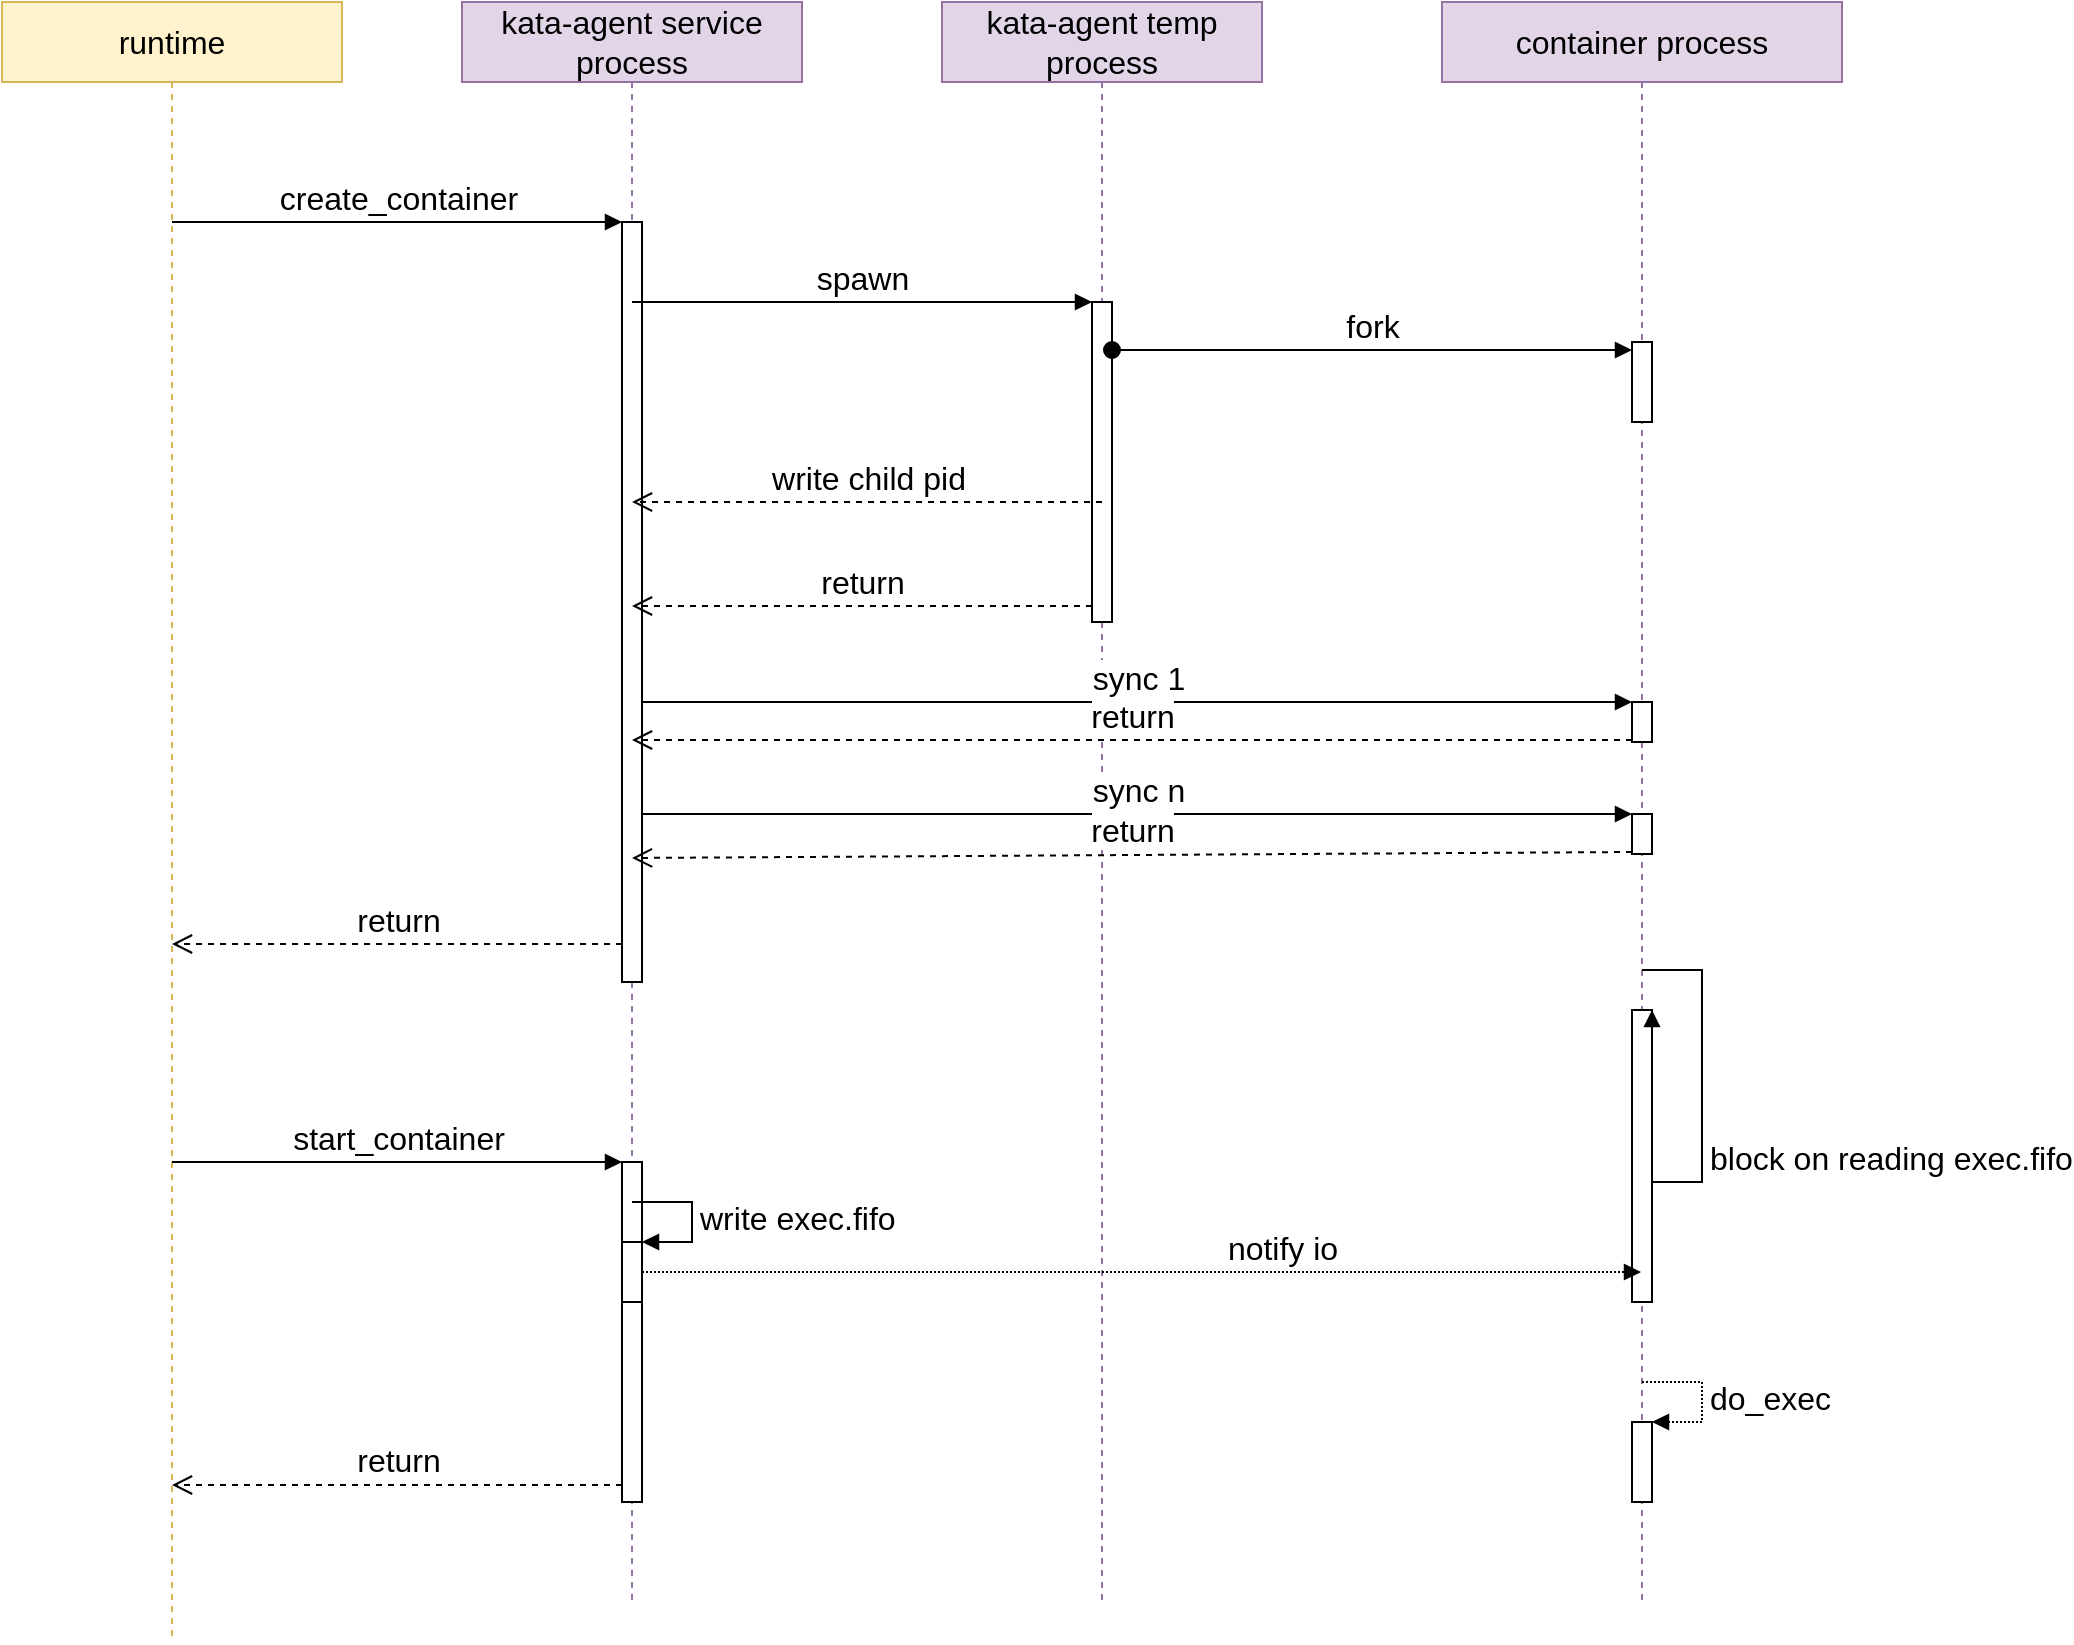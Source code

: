 <mxfile version="14.6.5" type="device"><diagram id="WKGNnhmvm5LQ1JF2i1Ac" name="Page-1"><mxGraphModel dx="1172" dy="721" grid="1" gridSize="10" guides="1" tooltips="1" connect="1" arrows="1" fold="1" page="1" pageScale="1" pageWidth="2339" pageHeight="3300" math="0" shadow="0"><root><mxCell id="0"/><mxCell id="1" parent="0"/><mxCell id="AP1mQf6mgG4dpU_UyR7v-1" value="kata-agent service process" style="shape=umlLifeline;perimeter=lifelinePerimeter;whiteSpace=wrap;html=1;container=1;collapsible=0;recursiveResize=0;outlineConnect=0;fontSize=16;fillColor=#e1d5e7;strokeColor=#9673a6;" vertex="1" parent="1"><mxGeometry x="300" y="90" width="170" height="800" as="geometry"/></mxCell><mxCell id="AP1mQf6mgG4dpU_UyR7v-6" value="" style="html=1;points=[];perimeter=orthogonalPerimeter;fontSize=16;" vertex="1" parent="AP1mQf6mgG4dpU_UyR7v-1"><mxGeometry x="80" y="110" width="10" height="380" as="geometry"/></mxCell><mxCell id="AP1mQf6mgG4dpU_UyR7v-36" value="" style="html=1;points=[];perimeter=orthogonalPerimeter;fontSize=16;" vertex="1" parent="AP1mQf6mgG4dpU_UyR7v-1"><mxGeometry x="80" y="580" width="10" height="170" as="geometry"/></mxCell><mxCell id="AP1mQf6mgG4dpU_UyR7v-44" value="" style="html=1;points=[];perimeter=orthogonalPerimeter;fontSize=16;" vertex="1" parent="AP1mQf6mgG4dpU_UyR7v-1"><mxGeometry x="80" y="620" width="10" height="30" as="geometry"/></mxCell><mxCell id="AP1mQf6mgG4dpU_UyR7v-45" value="write exec.fifo" style="edgeStyle=orthogonalEdgeStyle;html=1;align=left;spacingLeft=2;endArrow=block;rounded=0;entryX=1;entryY=0;fontSize=16;" edge="1" target="AP1mQf6mgG4dpU_UyR7v-44" parent="AP1mQf6mgG4dpU_UyR7v-1"><mxGeometry relative="1" as="geometry"><mxPoint x="85" y="600" as="sourcePoint"/><Array as="points"><mxPoint x="115" y="600"/></Array></mxGeometry></mxCell><mxCell id="AP1mQf6mgG4dpU_UyR7v-2" value="kata-agent temp process" style="shape=umlLifeline;perimeter=lifelinePerimeter;whiteSpace=wrap;html=1;container=1;collapsible=0;recursiveResize=0;outlineConnect=0;fontSize=16;fillColor=#e1d5e7;strokeColor=#9673a6;" vertex="1" parent="1"><mxGeometry x="540" y="90" width="160" height="800" as="geometry"/></mxCell><mxCell id="AP1mQf6mgG4dpU_UyR7v-11" value="" style="html=1;points=[];perimeter=orthogonalPerimeter;fontSize=16;" vertex="1" parent="AP1mQf6mgG4dpU_UyR7v-2"><mxGeometry x="75" y="150" width="10" height="160" as="geometry"/></mxCell><mxCell id="AP1mQf6mgG4dpU_UyR7v-3" value="runtime" style="shape=umlLifeline;perimeter=lifelinePerimeter;whiteSpace=wrap;html=1;container=1;collapsible=0;recursiveResize=0;outlineConnect=0;fontSize=16;fillColor=#fff2cc;strokeColor=#d6b656;" vertex="1" parent="1"><mxGeometry x="70" y="90" width="170" height="820" as="geometry"/></mxCell><mxCell id="AP1mQf6mgG4dpU_UyR7v-5" value="container process" style="shape=umlLifeline;perimeter=lifelinePerimeter;whiteSpace=wrap;html=1;container=1;collapsible=0;recursiveResize=0;outlineConnect=0;fontSize=16;fillColor=#e1d5e7;strokeColor=#9673a6;" vertex="1" parent="1"><mxGeometry x="790" y="90" width="200" height="800" as="geometry"/></mxCell><mxCell id="AP1mQf6mgG4dpU_UyR7v-16" value="" style="html=1;points=[];perimeter=orthogonalPerimeter;fontSize=16;" vertex="1" parent="AP1mQf6mgG4dpU_UyR7v-5"><mxGeometry x="95" y="170" width="10" height="40" as="geometry"/></mxCell><mxCell id="AP1mQf6mgG4dpU_UyR7v-28" value="" style="html=1;points=[];perimeter=orthogonalPerimeter;fontSize=16;" vertex="1" parent="AP1mQf6mgG4dpU_UyR7v-5"><mxGeometry x="95" y="350" width="10" height="20" as="geometry"/></mxCell><mxCell id="AP1mQf6mgG4dpU_UyR7v-31" value="" style="html=1;points=[];perimeter=orthogonalPerimeter;fontSize=16;" vertex="1" parent="AP1mQf6mgG4dpU_UyR7v-5"><mxGeometry x="95" y="406" width="10" height="20" as="geometry"/></mxCell><mxCell id="AP1mQf6mgG4dpU_UyR7v-32" value="sync n" style="html=1;verticalAlign=bottom;endArrow=block;entryX=0;entryY=0;fontSize=16;" edge="1" parent="AP1mQf6mgG4dpU_UyR7v-5" target="AP1mQf6mgG4dpU_UyR7v-31"><mxGeometry relative="1" as="geometry"><mxPoint x="-400" y="406" as="sourcePoint"/></mxGeometry></mxCell><mxCell id="AP1mQf6mgG4dpU_UyR7v-34" value="" style="html=1;points=[];perimeter=orthogonalPerimeter;fontSize=16;" vertex="1" parent="AP1mQf6mgG4dpU_UyR7v-5"><mxGeometry x="95" y="504" width="10" height="146" as="geometry"/></mxCell><mxCell id="AP1mQf6mgG4dpU_UyR7v-35" value="block on reading exec.fifo" style="edgeStyle=orthogonalEdgeStyle;html=1;align=left;spacingLeft=2;endArrow=block;rounded=0;entryX=1;entryY=0;fontSize=16;" edge="1" target="AP1mQf6mgG4dpU_UyR7v-34" parent="AP1mQf6mgG4dpU_UyR7v-5"><mxGeometry relative="1" as="geometry"><mxPoint x="100" y="484" as="sourcePoint"/><Array as="points"><mxPoint x="130" y="484"/><mxPoint x="130" y="590"/><mxPoint x="105" y="590"/></Array></mxGeometry></mxCell><mxCell id="AP1mQf6mgG4dpU_UyR7v-47" value="" style="html=1;points=[];perimeter=orthogonalPerimeter;fontSize=16;" vertex="1" parent="AP1mQf6mgG4dpU_UyR7v-5"><mxGeometry x="95" y="710" width="10" height="40" as="geometry"/></mxCell><mxCell id="AP1mQf6mgG4dpU_UyR7v-48" value="do_exec" style="edgeStyle=orthogonalEdgeStyle;html=1;align=left;spacingLeft=2;endArrow=block;rounded=0;entryX=1;entryY=0;dashed=1;dashPattern=1 1;fontSize=16;" edge="1" target="AP1mQf6mgG4dpU_UyR7v-47" parent="AP1mQf6mgG4dpU_UyR7v-5"><mxGeometry relative="1" as="geometry"><mxPoint x="100" y="690" as="sourcePoint"/><Array as="points"><mxPoint x="130" y="690"/></Array></mxGeometry></mxCell><mxCell id="AP1mQf6mgG4dpU_UyR7v-7" value="create_container" style="html=1;verticalAlign=bottom;endArrow=block;entryX=0;entryY=0;fontSize=16;" edge="1" target="AP1mQf6mgG4dpU_UyR7v-6" parent="1" source="AP1mQf6mgG4dpU_UyR7v-3"><mxGeometry relative="1" as="geometry"><mxPoint x="160" y="200" as="sourcePoint"/></mxGeometry></mxCell><mxCell id="AP1mQf6mgG4dpU_UyR7v-8" value="return" style="html=1;verticalAlign=bottom;endArrow=open;dashed=1;endSize=8;exitX=0;exitY=0.95;fontSize=16;" edge="1" source="AP1mQf6mgG4dpU_UyR7v-6" parent="1" target="AP1mQf6mgG4dpU_UyR7v-3"><mxGeometry relative="1" as="geometry"><mxPoint x="160" y="276" as="targetPoint"/></mxGeometry></mxCell><mxCell id="AP1mQf6mgG4dpU_UyR7v-12" value="spawn" style="html=1;verticalAlign=bottom;endArrow=block;entryX=0;entryY=0;fontSize=16;" edge="1" target="AP1mQf6mgG4dpU_UyR7v-11" parent="1" source="AP1mQf6mgG4dpU_UyR7v-1"><mxGeometry relative="1" as="geometry"><mxPoint x="480" y="240" as="sourcePoint"/></mxGeometry></mxCell><mxCell id="AP1mQf6mgG4dpU_UyR7v-13" value="return" style="html=1;verticalAlign=bottom;endArrow=open;dashed=1;endSize=8;exitX=0;exitY=0.95;fontSize=16;" edge="1" source="AP1mQf6mgG4dpU_UyR7v-11" parent="1" target="AP1mQf6mgG4dpU_UyR7v-1"><mxGeometry relative="1" as="geometry"><mxPoint x="480" y="316" as="targetPoint"/></mxGeometry></mxCell><mxCell id="AP1mQf6mgG4dpU_UyR7v-17" value="fork" style="html=1;verticalAlign=bottom;startArrow=oval;endArrow=block;startSize=8;fontSize=16;exitX=1;exitY=0.15;exitDx=0;exitDy=0;exitPerimeter=0;" edge="1" target="AP1mQf6mgG4dpU_UyR7v-16" parent="1" source="AP1mQf6mgG4dpU_UyR7v-11"><mxGeometry relative="1" as="geometry"><mxPoint x="620" y="250" as="sourcePoint"/></mxGeometry></mxCell><mxCell id="AP1mQf6mgG4dpU_UyR7v-19" value="write child pid" style="html=1;verticalAlign=bottom;endArrow=open;dashed=1;endSize=8;fontSize=16;" edge="1" parent="1" target="AP1mQf6mgG4dpU_UyR7v-1"><mxGeometry relative="1" as="geometry"><mxPoint x="620" y="340" as="sourcePoint"/><mxPoint x="540" y="340" as="targetPoint"/></mxGeometry></mxCell><mxCell id="AP1mQf6mgG4dpU_UyR7v-29" value="sync 1" style="html=1;verticalAlign=bottom;endArrow=block;entryX=0;entryY=0;fontSize=16;" edge="1" target="AP1mQf6mgG4dpU_UyR7v-28" parent="1"><mxGeometry relative="1" as="geometry"><mxPoint x="390" y="440" as="sourcePoint"/></mxGeometry></mxCell><mxCell id="AP1mQf6mgG4dpU_UyR7v-30" value="return" style="html=1;verticalAlign=bottom;endArrow=open;dashed=1;endSize=8;exitX=0;exitY=0.95;fontSize=16;" edge="1" source="AP1mQf6mgG4dpU_UyR7v-28" parent="1" target="AP1mQf6mgG4dpU_UyR7v-1"><mxGeometry relative="1" as="geometry"><mxPoint x="390" y="516" as="targetPoint"/></mxGeometry></mxCell><mxCell id="AP1mQf6mgG4dpU_UyR7v-33" value="return" style="html=1;verticalAlign=bottom;endArrow=open;dashed=1;endSize=8;exitX=0;exitY=0.95;fontSize=16;" edge="1" parent="1" source="AP1mQf6mgG4dpU_UyR7v-31"><mxGeometry relative="1" as="geometry"><mxPoint x="385" y="518" as="targetPoint"/></mxGeometry></mxCell><mxCell id="AP1mQf6mgG4dpU_UyR7v-37" value="start_container" style="html=1;verticalAlign=bottom;endArrow=block;entryX=0;entryY=0;fontSize=16;" edge="1" target="AP1mQf6mgG4dpU_UyR7v-36" parent="1" source="AP1mQf6mgG4dpU_UyR7v-3"><mxGeometry relative="1" as="geometry"><mxPoint x="160" y="710" as="sourcePoint"/></mxGeometry></mxCell><mxCell id="AP1mQf6mgG4dpU_UyR7v-38" value="return" style="html=1;verticalAlign=bottom;endArrow=open;dashed=1;endSize=8;exitX=0;exitY=0.95;fontSize=16;" edge="1" source="AP1mQf6mgG4dpU_UyR7v-36" parent="1" target="AP1mQf6mgG4dpU_UyR7v-3"><mxGeometry relative="1" as="geometry"><mxPoint x="160" y="786" as="targetPoint"/></mxGeometry></mxCell><mxCell id="AP1mQf6mgG4dpU_UyR7v-46" value="notify io" style="html=1;verticalAlign=bottom;endArrow=block;fontSize=16;dashed=1;dashPattern=1 1;" edge="1" parent="1" source="AP1mQf6mgG4dpU_UyR7v-44" target="AP1mQf6mgG4dpU_UyR7v-5"><mxGeometry x="0.281" width="80" relative="1" as="geometry"><mxPoint x="500" y="590" as="sourcePoint"/><mxPoint x="580" y="590" as="targetPoint"/><mxPoint as="offset"/></mxGeometry></mxCell></root></mxGraphModel></diagram></mxfile>
